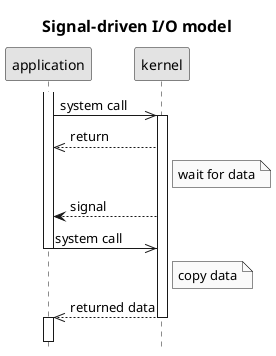 @startuml
title Signal-driven I/O model
hide footbox
skinparam monochrome true
skinparam titleFontSize 16
activate application
application->>kernel: system call
activate kernel
kernel-->>application: return
Note right of kernel: wait for data
kernel-->application: signal
application->>kernel: system call
deactivate application
Note right of kernel: copy data
kernel-->>application: returned data
deactivate kernel
activate application
||15||
@enduml
